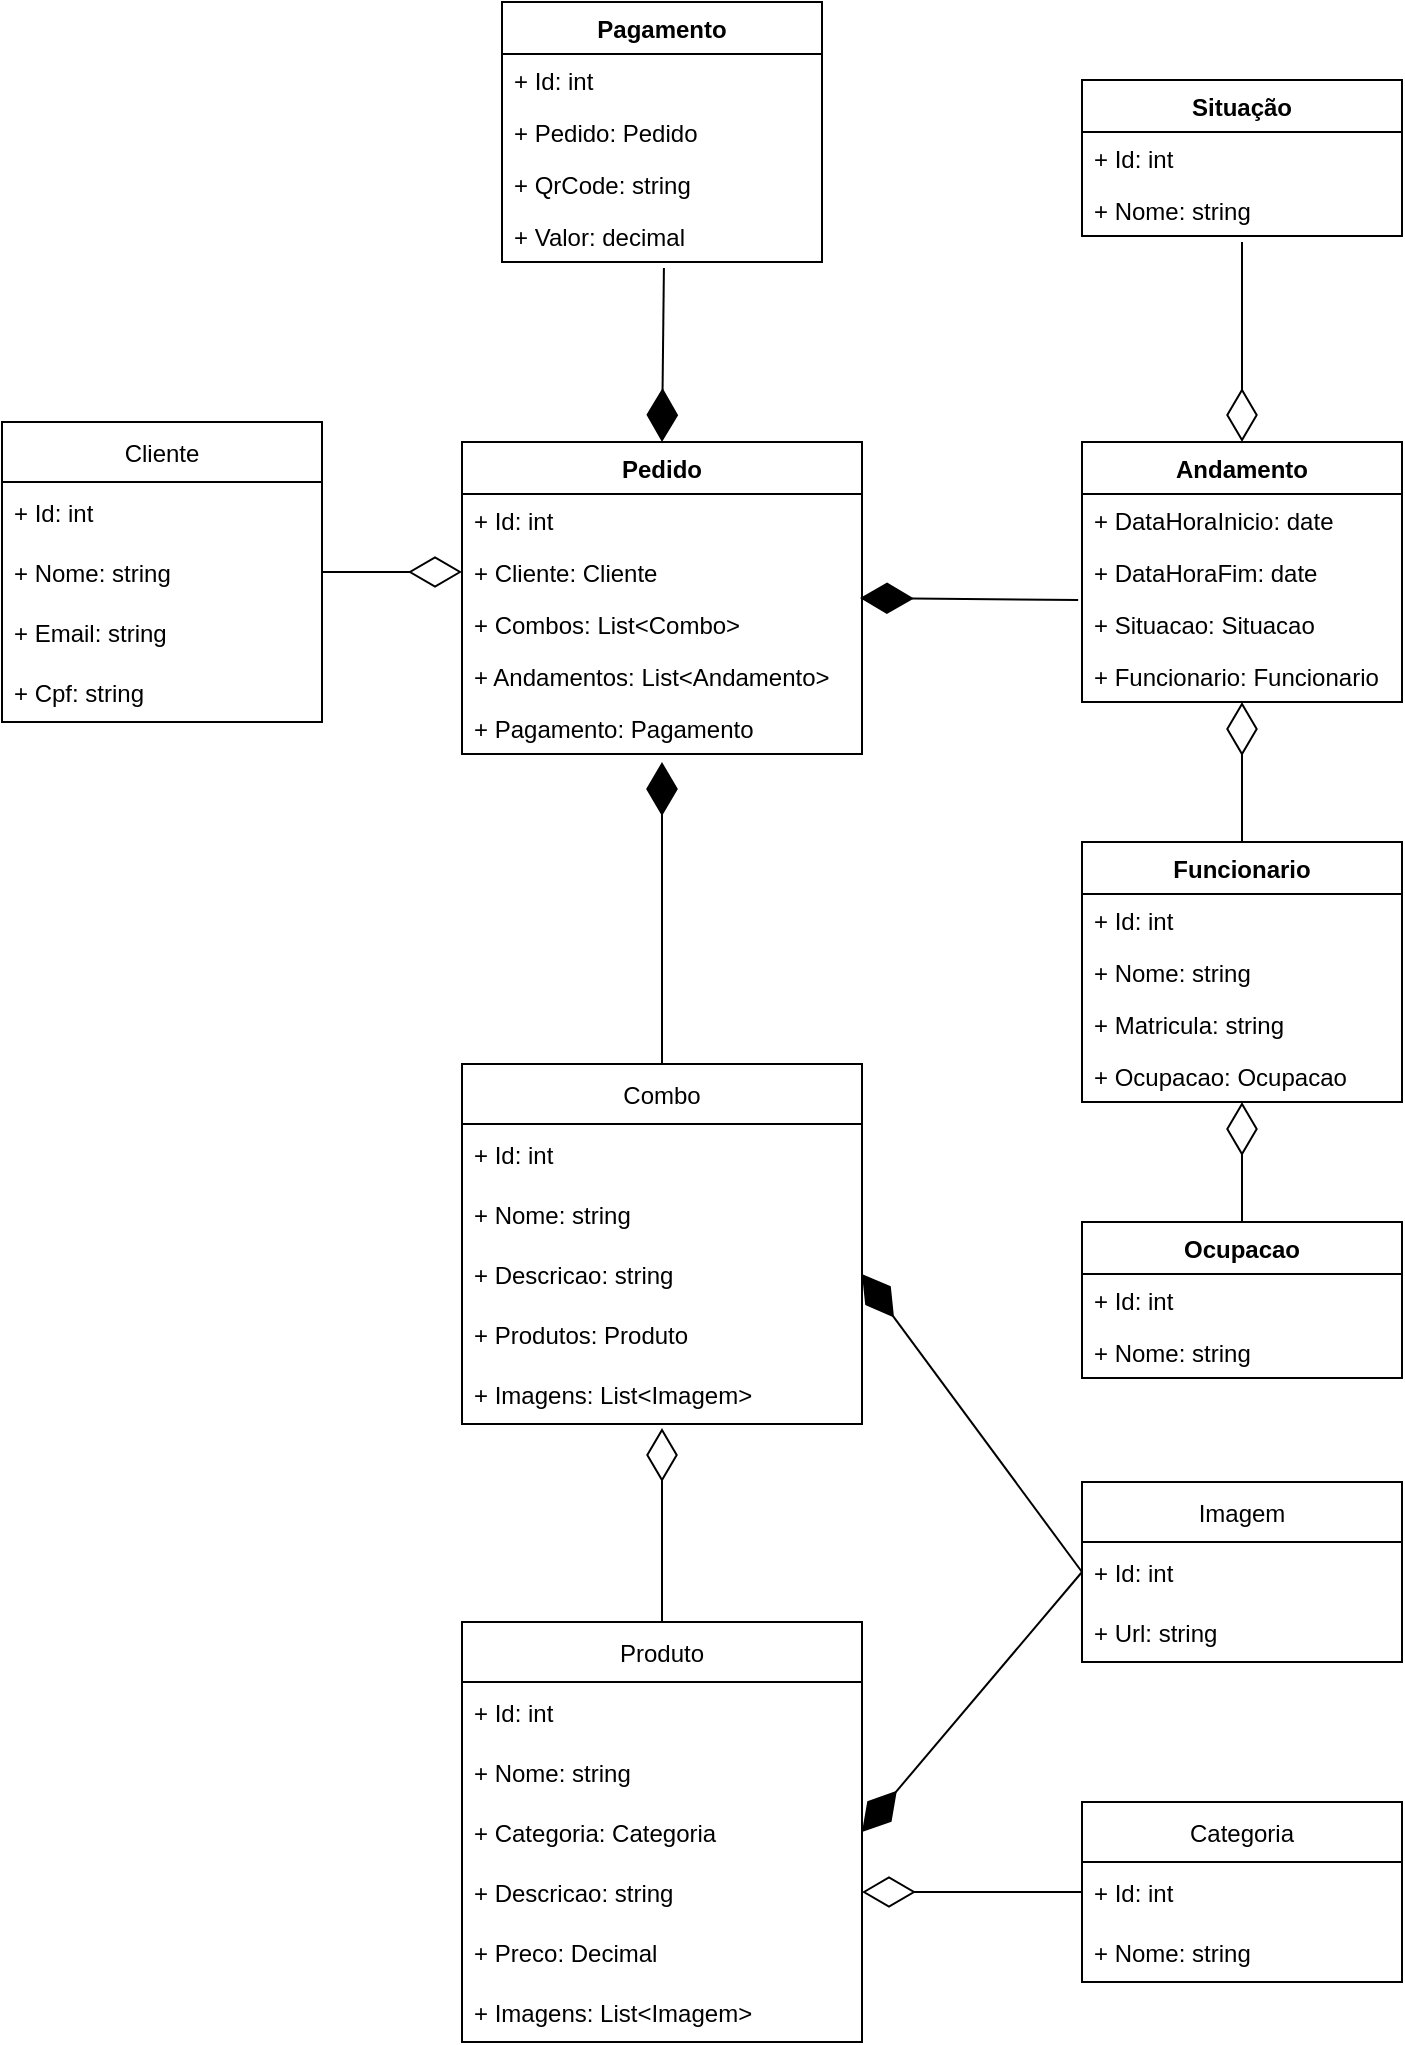<mxfile>
    <diagram id="C5RBs43oDa-KdzZeNtuy" name="Page-1">
        <mxGraphModel dx="759" dy="873" grid="1" gridSize="10" guides="1" tooltips="1" connect="1" arrows="1" fold="1" page="1" pageScale="1" pageWidth="827" pageHeight="1169" math="0" shadow="0">
            <root>
                <mxCell id="WIyWlLk6GJQsqaUBKTNV-0"/>
                <mxCell id="WIyWlLk6GJQsqaUBKTNV-1" parent="WIyWlLk6GJQsqaUBKTNV-0"/>
                <mxCell id="-P2IWpKRrS-IocOficTU-0" value="Cliente" style="swimlane;fontStyle=0;childLayout=stackLayout;horizontal=1;startSize=30;horizontalStack=0;resizeParent=1;resizeParentMax=0;resizeLast=0;collapsible=1;marginBottom=0;" parent="WIyWlLk6GJQsqaUBKTNV-1" vertex="1">
                    <mxGeometry x="50" y="250" width="160" height="150" as="geometry">
                        <mxRectangle x="120" y="80" width="70" height="30" as="alternateBounds"/>
                    </mxGeometry>
                </mxCell>
                <mxCell id="-P2IWpKRrS-IocOficTU-1" value="+ Id: int" style="text;strokeColor=none;fillColor=none;align=left;verticalAlign=middle;spacingLeft=4;spacingRight=4;overflow=hidden;points=[[0,0.5],[1,0.5]];portConstraint=eastwest;rotatable=0;" parent="-P2IWpKRrS-IocOficTU-0" vertex="1">
                    <mxGeometry y="30" width="160" height="30" as="geometry"/>
                </mxCell>
                <mxCell id="-P2IWpKRrS-IocOficTU-2" value="+ Nome: string" style="text;strokeColor=none;fillColor=none;align=left;verticalAlign=middle;spacingLeft=4;spacingRight=4;overflow=hidden;points=[[0,0.5],[1,0.5]];portConstraint=eastwest;rotatable=0;" parent="-P2IWpKRrS-IocOficTU-0" vertex="1">
                    <mxGeometry y="60" width="160" height="30" as="geometry"/>
                </mxCell>
                <mxCell id="-P2IWpKRrS-IocOficTU-3" value="+ Email: string" style="text;strokeColor=none;fillColor=none;align=left;verticalAlign=middle;spacingLeft=4;spacingRight=4;overflow=hidden;points=[[0,0.5],[1,0.5]];portConstraint=eastwest;rotatable=0;" parent="-P2IWpKRrS-IocOficTU-0" vertex="1">
                    <mxGeometry y="90" width="160" height="30" as="geometry"/>
                </mxCell>
                <mxCell id="-P2IWpKRrS-IocOficTU-9" value="+ Cpf: string" style="text;strokeColor=none;fillColor=none;align=left;verticalAlign=middle;spacingLeft=4;spacingRight=4;overflow=hidden;points=[[0,0.5],[1,0.5]];portConstraint=eastwest;rotatable=0;" parent="-P2IWpKRrS-IocOficTU-0" vertex="1">
                    <mxGeometry y="120" width="160" height="30" as="geometry"/>
                </mxCell>
                <mxCell id="-P2IWpKRrS-IocOficTU-10" value="Combo" style="swimlane;fontStyle=0;childLayout=stackLayout;horizontal=1;startSize=30;horizontalStack=0;resizeParent=1;resizeParentMax=0;resizeLast=0;collapsible=1;marginBottom=0;" parent="WIyWlLk6GJQsqaUBKTNV-1" vertex="1">
                    <mxGeometry x="280" y="571" width="200" height="180" as="geometry"/>
                </mxCell>
                <mxCell id="-P2IWpKRrS-IocOficTU-11" value="+ Id: int" style="text;strokeColor=none;fillColor=none;align=left;verticalAlign=middle;spacingLeft=4;spacingRight=4;overflow=hidden;points=[[0,0.5],[1,0.5]];portConstraint=eastwest;rotatable=0;" parent="-P2IWpKRrS-IocOficTU-10" vertex="1">
                    <mxGeometry y="30" width="200" height="30" as="geometry"/>
                </mxCell>
                <mxCell id="-P2IWpKRrS-IocOficTU-12" value="+ Nome: string" style="text;strokeColor=none;fillColor=none;align=left;verticalAlign=middle;spacingLeft=4;spacingRight=4;overflow=hidden;points=[[0,0.5],[1,0.5]];portConstraint=eastwest;rotatable=0;" parent="-P2IWpKRrS-IocOficTU-10" vertex="1">
                    <mxGeometry y="60" width="200" height="30" as="geometry"/>
                </mxCell>
                <mxCell id="-P2IWpKRrS-IocOficTU-13" value="+ Descricao: string" style="text;strokeColor=none;fillColor=none;align=left;verticalAlign=middle;spacingLeft=4;spacingRight=4;overflow=hidden;points=[[0,0.5],[1,0.5]];portConstraint=eastwest;rotatable=0;" parent="-P2IWpKRrS-IocOficTU-10" vertex="1">
                    <mxGeometry y="90" width="200" height="30" as="geometry"/>
                </mxCell>
                <mxCell id="-P2IWpKRrS-IocOficTU-29" value="+ Produtos: Produto" style="text;strokeColor=none;fillColor=none;align=left;verticalAlign=middle;spacingLeft=4;spacingRight=4;overflow=hidden;points=[[0,0.5],[1,0.5]];portConstraint=eastwest;rotatable=0;" parent="-P2IWpKRrS-IocOficTU-10" vertex="1">
                    <mxGeometry y="120" width="200" height="30" as="geometry"/>
                </mxCell>
                <mxCell id="-P2IWpKRrS-IocOficTU-87" value="+ Imagens: List&lt;Imagem&gt;" style="text;strokeColor=none;fillColor=none;align=left;verticalAlign=middle;spacingLeft=4;spacingRight=4;overflow=hidden;points=[[0,0.5],[1,0.5]];portConstraint=eastwest;rotatable=0;" parent="-P2IWpKRrS-IocOficTU-10" vertex="1">
                    <mxGeometry y="150" width="200" height="30" as="geometry"/>
                </mxCell>
                <mxCell id="-P2IWpKRrS-IocOficTU-14" value="Produto" style="swimlane;fontStyle=0;childLayout=stackLayout;horizontal=1;startSize=30;horizontalStack=0;resizeParent=1;resizeParentMax=0;resizeLast=0;collapsible=1;marginBottom=0;" parent="WIyWlLk6GJQsqaUBKTNV-1" vertex="1">
                    <mxGeometry x="280" y="850" width="200" height="210" as="geometry"/>
                </mxCell>
                <mxCell id="-P2IWpKRrS-IocOficTU-15" value="+ Id: int" style="text;strokeColor=none;fillColor=none;align=left;verticalAlign=middle;spacingLeft=4;spacingRight=4;overflow=hidden;points=[[0,0.5],[1,0.5]];portConstraint=eastwest;rotatable=0;" parent="-P2IWpKRrS-IocOficTU-14" vertex="1">
                    <mxGeometry y="30" width="200" height="30" as="geometry"/>
                </mxCell>
                <mxCell id="-P2IWpKRrS-IocOficTU-16" value="+ Nome: string" style="text;strokeColor=none;fillColor=none;align=left;verticalAlign=middle;spacingLeft=4;spacingRight=4;overflow=hidden;points=[[0,0.5],[1,0.5]];portConstraint=eastwest;rotatable=0;" parent="-P2IWpKRrS-IocOficTU-14" vertex="1">
                    <mxGeometry y="60" width="200" height="30" as="geometry"/>
                </mxCell>
                <mxCell id="-P2IWpKRrS-IocOficTU-17" value="+ Categoria: Categoria" style="text;strokeColor=none;fillColor=none;align=left;verticalAlign=middle;spacingLeft=4;spacingRight=4;overflow=hidden;points=[[0,0.5],[1,0.5]];portConstraint=eastwest;rotatable=0;" parent="-P2IWpKRrS-IocOficTU-14" vertex="1">
                    <mxGeometry y="90" width="200" height="30" as="geometry"/>
                </mxCell>
                <mxCell id="-P2IWpKRrS-IocOficTU-22" value="+ Descricao: string" style="text;strokeColor=none;fillColor=none;align=left;verticalAlign=middle;spacingLeft=4;spacingRight=4;overflow=hidden;points=[[0,0.5],[1,0.5]];portConstraint=eastwest;rotatable=0;" parent="-P2IWpKRrS-IocOficTU-14" vertex="1">
                    <mxGeometry y="120" width="200" height="30" as="geometry"/>
                </mxCell>
                <mxCell id="-P2IWpKRrS-IocOficTU-23" value="+ Preco: Decimal" style="text;strokeColor=none;fillColor=none;align=left;verticalAlign=middle;spacingLeft=4;spacingRight=4;overflow=hidden;points=[[0,0.5],[1,0.5]];portConstraint=eastwest;rotatable=0;" parent="-P2IWpKRrS-IocOficTU-14" vertex="1">
                    <mxGeometry y="150" width="200" height="30" as="geometry"/>
                </mxCell>
                <mxCell id="-P2IWpKRrS-IocOficTU-28" value="+ Imagens: List&lt;Imagem&gt;" style="text;strokeColor=none;fillColor=none;align=left;verticalAlign=middle;spacingLeft=4;spacingRight=4;overflow=hidden;points=[[0,0.5],[1,0.5]];portConstraint=eastwest;rotatable=0;" parent="-P2IWpKRrS-IocOficTU-14" vertex="1">
                    <mxGeometry y="180" width="200" height="30" as="geometry"/>
                </mxCell>
                <mxCell id="-P2IWpKRrS-IocOficTU-18" value="Categoria" style="swimlane;fontStyle=0;childLayout=stackLayout;horizontal=1;startSize=30;horizontalStack=0;resizeParent=1;resizeParentMax=0;resizeLast=0;collapsible=1;marginBottom=0;" parent="WIyWlLk6GJQsqaUBKTNV-1" vertex="1">
                    <mxGeometry x="590" y="940" width="160" height="90" as="geometry"/>
                </mxCell>
                <mxCell id="-P2IWpKRrS-IocOficTU-19" value="+ Id: int" style="text;strokeColor=none;fillColor=none;align=left;verticalAlign=middle;spacingLeft=4;spacingRight=4;overflow=hidden;points=[[0,0.5],[1,0.5]];portConstraint=eastwest;rotatable=0;" parent="-P2IWpKRrS-IocOficTU-18" vertex="1">
                    <mxGeometry y="30" width="160" height="30" as="geometry"/>
                </mxCell>
                <mxCell id="-P2IWpKRrS-IocOficTU-20" value="+ Nome: string" style="text;strokeColor=none;fillColor=none;align=left;verticalAlign=middle;spacingLeft=4;spacingRight=4;overflow=hidden;points=[[0,0.5],[1,0.5]];portConstraint=eastwest;rotatable=0;" parent="-P2IWpKRrS-IocOficTU-18" vertex="1">
                    <mxGeometry y="60" width="160" height="30" as="geometry"/>
                </mxCell>
                <mxCell id="-P2IWpKRrS-IocOficTU-24" value="Imagem" style="swimlane;fontStyle=0;childLayout=stackLayout;horizontal=1;startSize=30;horizontalStack=0;resizeParent=1;resizeParentMax=0;resizeLast=0;collapsible=1;marginBottom=0;" parent="WIyWlLk6GJQsqaUBKTNV-1" vertex="1">
                    <mxGeometry x="590" y="780" width="160" height="90" as="geometry"/>
                </mxCell>
                <mxCell id="-P2IWpKRrS-IocOficTU-25" value="+ Id: int" style="text;strokeColor=none;fillColor=none;align=left;verticalAlign=middle;spacingLeft=4;spacingRight=4;overflow=hidden;points=[[0,0.5],[1,0.5]];portConstraint=eastwest;rotatable=0;" parent="-P2IWpKRrS-IocOficTU-24" vertex="1">
                    <mxGeometry y="30" width="160" height="30" as="geometry"/>
                </mxCell>
                <mxCell id="-P2IWpKRrS-IocOficTU-26" value="+ Url: string" style="text;strokeColor=none;fillColor=none;align=left;verticalAlign=middle;spacingLeft=4;spacingRight=4;overflow=hidden;points=[[0,0.5],[1,0.5]];portConstraint=eastwest;rotatable=0;" parent="-P2IWpKRrS-IocOficTU-24" vertex="1">
                    <mxGeometry y="60" width="160" height="30" as="geometry"/>
                </mxCell>
                <mxCell id="-P2IWpKRrS-IocOficTU-32" value="Pedido" style="swimlane;fontStyle=1;align=center;verticalAlign=top;childLayout=stackLayout;horizontal=1;startSize=26;horizontalStack=0;resizeParent=1;resizeParentMax=0;resizeLast=0;collapsible=1;marginBottom=0;" parent="WIyWlLk6GJQsqaUBKTNV-1" vertex="1">
                    <mxGeometry x="280" y="260" width="200" height="156" as="geometry"/>
                </mxCell>
                <mxCell id="-P2IWpKRrS-IocOficTU-33" value="+ Id: int" style="text;strokeColor=none;fillColor=none;align=left;verticalAlign=top;spacingLeft=4;spacingRight=4;overflow=hidden;rotatable=0;points=[[0,0.5],[1,0.5]];portConstraint=eastwest;" parent="-P2IWpKRrS-IocOficTU-32" vertex="1">
                    <mxGeometry y="26" width="200" height="26" as="geometry"/>
                </mxCell>
                <mxCell id="-P2IWpKRrS-IocOficTU-37" value="+ Cliente: Cliente" style="text;strokeColor=none;fillColor=none;align=left;verticalAlign=top;spacingLeft=4;spacingRight=4;overflow=hidden;rotatable=0;points=[[0,0.5],[1,0.5]];portConstraint=eastwest;" parent="-P2IWpKRrS-IocOficTU-32" vertex="1">
                    <mxGeometry y="52" width="200" height="26" as="geometry"/>
                </mxCell>
                <mxCell id="-P2IWpKRrS-IocOficTU-38" value="+ Combos: List&lt;Combo&gt;" style="text;strokeColor=none;fillColor=none;align=left;verticalAlign=top;spacingLeft=4;spacingRight=4;overflow=hidden;rotatable=0;points=[[0,0.5],[1,0.5]];portConstraint=eastwest;" parent="-P2IWpKRrS-IocOficTU-32" vertex="1">
                    <mxGeometry y="78" width="200" height="26" as="geometry"/>
                </mxCell>
                <mxCell id="-P2IWpKRrS-IocOficTU-35" value="+ Andamentos: List&lt;Andamento&gt;" style="text;strokeColor=none;fillColor=none;align=left;verticalAlign=top;spacingLeft=4;spacingRight=4;overflow=hidden;rotatable=0;points=[[0,0.5],[1,0.5]];portConstraint=eastwest;" parent="-P2IWpKRrS-IocOficTU-32" vertex="1">
                    <mxGeometry y="104" width="200" height="26" as="geometry"/>
                </mxCell>
                <mxCell id="-P2IWpKRrS-IocOficTU-95" value="+ Pagamento: Pagamento" style="text;strokeColor=none;fillColor=none;align=left;verticalAlign=top;spacingLeft=4;spacingRight=4;overflow=hidden;rotatable=0;points=[[0,0.5],[1,0.5]];portConstraint=eastwest;" parent="-P2IWpKRrS-IocOficTU-32" vertex="1">
                    <mxGeometry y="130" width="200" height="26" as="geometry"/>
                </mxCell>
                <mxCell id="-P2IWpKRrS-IocOficTU-48" value="Pagamento" style="swimlane;fontStyle=1;align=center;verticalAlign=top;childLayout=stackLayout;horizontal=1;startSize=26;horizontalStack=0;resizeParent=1;resizeParentMax=0;resizeLast=0;collapsible=1;marginBottom=0;" parent="WIyWlLk6GJQsqaUBKTNV-1" vertex="1">
                    <mxGeometry x="300" y="40" width="160" height="130" as="geometry"/>
                </mxCell>
                <mxCell id="-P2IWpKRrS-IocOficTU-49" value="+ Id: int" style="text;strokeColor=none;fillColor=none;align=left;verticalAlign=top;spacingLeft=4;spacingRight=4;overflow=hidden;rotatable=0;points=[[0,0.5],[1,0.5]];portConstraint=eastwest;" parent="-P2IWpKRrS-IocOficTU-48" vertex="1">
                    <mxGeometry y="26" width="160" height="26" as="geometry"/>
                </mxCell>
                <mxCell id="-P2IWpKRrS-IocOficTU-51" value="+ Pedido: Pedido" style="text;strokeColor=none;fillColor=none;align=left;verticalAlign=top;spacingLeft=4;spacingRight=4;overflow=hidden;rotatable=0;points=[[0,0.5],[1,0.5]];portConstraint=eastwest;" parent="-P2IWpKRrS-IocOficTU-48" vertex="1">
                    <mxGeometry y="52" width="160" height="26" as="geometry"/>
                </mxCell>
                <mxCell id="-P2IWpKRrS-IocOficTU-58" value="+ QrCode: string" style="text;strokeColor=none;fillColor=none;align=left;verticalAlign=top;spacingLeft=4;spacingRight=4;overflow=hidden;rotatable=0;points=[[0,0.5],[1,0.5]];portConstraint=eastwest;" parent="-P2IWpKRrS-IocOficTU-48" vertex="1">
                    <mxGeometry y="78" width="160" height="26" as="geometry"/>
                </mxCell>
                <mxCell id="-P2IWpKRrS-IocOficTU-66" value="+ Valor: decimal" style="text;strokeColor=none;fillColor=none;align=left;verticalAlign=top;spacingLeft=4;spacingRight=4;overflow=hidden;rotatable=0;points=[[0,0.5],[1,0.5]];portConstraint=eastwest;" parent="-P2IWpKRrS-IocOficTU-48" vertex="1">
                    <mxGeometry y="104" width="160" height="26" as="geometry"/>
                </mxCell>
                <mxCell id="-P2IWpKRrS-IocOficTU-60" value="Andamento" style="swimlane;fontStyle=1;align=center;verticalAlign=top;childLayout=stackLayout;horizontal=1;startSize=26;horizontalStack=0;resizeParent=1;resizeParentMax=0;resizeLast=0;collapsible=1;marginBottom=0;" parent="WIyWlLk6GJQsqaUBKTNV-1" vertex="1">
                    <mxGeometry x="590" y="260" width="160" height="130" as="geometry"/>
                </mxCell>
                <mxCell id="-P2IWpKRrS-IocOficTU-61" value="+ DataHoraInicio: date" style="text;strokeColor=none;fillColor=none;align=left;verticalAlign=top;spacingLeft=4;spacingRight=4;overflow=hidden;rotatable=0;points=[[0,0.5],[1,0.5]];portConstraint=eastwest;" parent="-P2IWpKRrS-IocOficTU-60" vertex="1">
                    <mxGeometry y="26" width="160" height="26" as="geometry"/>
                </mxCell>
                <mxCell id="-P2IWpKRrS-IocOficTU-64" value="+ DataHoraFim: date" style="text;strokeColor=none;fillColor=none;align=left;verticalAlign=top;spacingLeft=4;spacingRight=4;overflow=hidden;rotatable=0;points=[[0,0.5],[1,0.5]];portConstraint=eastwest;" parent="-P2IWpKRrS-IocOficTU-60" vertex="1">
                    <mxGeometry y="52" width="160" height="26" as="geometry"/>
                </mxCell>
                <mxCell id="-P2IWpKRrS-IocOficTU-65" value="+ Situacao: Situacao" style="text;strokeColor=none;fillColor=none;align=left;verticalAlign=top;spacingLeft=4;spacingRight=4;overflow=hidden;rotatable=0;points=[[0,0.5],[1,0.5]];portConstraint=eastwest;" parent="-P2IWpKRrS-IocOficTU-60" vertex="1">
                    <mxGeometry y="78" width="160" height="26" as="geometry"/>
                </mxCell>
                <mxCell id="-P2IWpKRrS-IocOficTU-79" value="+ Funcionario: Funcionario" style="text;strokeColor=none;fillColor=none;align=left;verticalAlign=top;spacingLeft=4;spacingRight=4;overflow=hidden;rotatable=0;points=[[0,0.5],[1,0.5]];portConstraint=eastwest;" parent="-P2IWpKRrS-IocOficTU-60" vertex="1">
                    <mxGeometry y="104" width="160" height="26" as="geometry"/>
                </mxCell>
                <mxCell id="-P2IWpKRrS-IocOficTU-67" value="Funcionario" style="swimlane;fontStyle=1;align=center;verticalAlign=top;childLayout=stackLayout;horizontal=1;startSize=26;horizontalStack=0;resizeParent=1;resizeParentMax=0;resizeLast=0;collapsible=1;marginBottom=0;" parent="WIyWlLk6GJQsqaUBKTNV-1" vertex="1">
                    <mxGeometry x="590" y="460" width="160" height="130" as="geometry"/>
                </mxCell>
                <mxCell id="-P2IWpKRrS-IocOficTU-68" value="+ Id: int" style="text;strokeColor=none;fillColor=none;align=left;verticalAlign=top;spacingLeft=4;spacingRight=4;overflow=hidden;rotatable=0;points=[[0,0.5],[1,0.5]];portConstraint=eastwest;" parent="-P2IWpKRrS-IocOficTU-67" vertex="1">
                    <mxGeometry y="26" width="160" height="26" as="geometry"/>
                </mxCell>
                <mxCell id="-P2IWpKRrS-IocOficTU-71" value="+ Nome: string" style="text;strokeColor=none;fillColor=none;align=left;verticalAlign=top;spacingLeft=4;spacingRight=4;overflow=hidden;rotatable=0;points=[[0,0.5],[1,0.5]];portConstraint=eastwest;" parent="-P2IWpKRrS-IocOficTU-67" vertex="1">
                    <mxGeometry y="52" width="160" height="26" as="geometry"/>
                </mxCell>
                <mxCell id="-P2IWpKRrS-IocOficTU-72" value="+ Matricula: string" style="text;strokeColor=none;fillColor=none;align=left;verticalAlign=top;spacingLeft=4;spacingRight=4;overflow=hidden;rotatable=0;points=[[0,0.5],[1,0.5]];portConstraint=eastwest;" parent="-P2IWpKRrS-IocOficTU-67" vertex="1">
                    <mxGeometry y="78" width="160" height="26" as="geometry"/>
                </mxCell>
                <mxCell id="-P2IWpKRrS-IocOficTU-73" value="+ Ocupacao: Ocupacao" style="text;strokeColor=none;fillColor=none;align=left;verticalAlign=top;spacingLeft=4;spacingRight=4;overflow=hidden;rotatable=0;points=[[0,0.5],[1,0.5]];portConstraint=eastwest;" parent="-P2IWpKRrS-IocOficTU-67" vertex="1">
                    <mxGeometry y="104" width="160" height="26" as="geometry"/>
                </mxCell>
                <mxCell id="-P2IWpKRrS-IocOficTU-74" value="Ocupacao" style="swimlane;fontStyle=1;align=center;verticalAlign=top;childLayout=stackLayout;horizontal=1;startSize=26;horizontalStack=0;resizeParent=1;resizeParentMax=0;resizeLast=0;collapsible=1;marginBottom=0;" parent="WIyWlLk6GJQsqaUBKTNV-1" vertex="1">
                    <mxGeometry x="590" y="650" width="160" height="78" as="geometry"/>
                </mxCell>
                <mxCell id="-P2IWpKRrS-IocOficTU-75" value="+ Id: int" style="text;strokeColor=none;fillColor=none;align=left;verticalAlign=top;spacingLeft=4;spacingRight=4;overflow=hidden;rotatable=0;points=[[0,0.5],[1,0.5]];portConstraint=eastwest;" parent="-P2IWpKRrS-IocOficTU-74" vertex="1">
                    <mxGeometry y="26" width="160" height="26" as="geometry"/>
                </mxCell>
                <mxCell id="-P2IWpKRrS-IocOficTU-78" value="+ Nome: string" style="text;strokeColor=none;fillColor=none;align=left;verticalAlign=top;spacingLeft=4;spacingRight=4;overflow=hidden;rotatable=0;points=[[0,0.5],[1,0.5]];portConstraint=eastwest;" parent="-P2IWpKRrS-IocOficTU-74" vertex="1">
                    <mxGeometry y="52" width="160" height="26" as="geometry"/>
                </mxCell>
                <mxCell id="ESTt7XhAj1pih9UuOWG--0" value="" style="endArrow=diamondThin;endFill=1;endSize=24;html=1;rounded=0;entryX=0.995;entryY=0;entryDx=0;entryDy=0;exitX=-0.012;exitY=0.038;exitDx=0;exitDy=0;entryPerimeter=0;exitPerimeter=0;" parent="WIyWlLk6GJQsqaUBKTNV-1" source="-P2IWpKRrS-IocOficTU-65" target="-P2IWpKRrS-IocOficTU-38" edge="1">
                    <mxGeometry width="160" relative="1" as="geometry">
                        <mxPoint x="560" y="570" as="sourcePoint"/>
                        <mxPoint x="720" y="570" as="targetPoint"/>
                    </mxGeometry>
                </mxCell>
                <mxCell id="ESTt7XhAj1pih9UuOWG--1" value="" style="endArrow=diamondThin;endFill=1;endSize=24;html=1;rounded=0;entryX=0.5;entryY=0;entryDx=0;entryDy=0;exitX=0.506;exitY=1.115;exitDx=0;exitDy=0;exitPerimeter=0;" parent="WIyWlLk6GJQsqaUBKTNV-1" source="-P2IWpKRrS-IocOficTU-66" target="-P2IWpKRrS-IocOficTU-32" edge="1">
                    <mxGeometry width="160" relative="1" as="geometry">
                        <mxPoint x="560" y="540" as="sourcePoint"/>
                        <mxPoint x="720" y="540" as="targetPoint"/>
                    </mxGeometry>
                </mxCell>
                <mxCell id="ESTt7XhAj1pih9UuOWG--3" value="" style="endArrow=diamondThin;endFill=0;endSize=24;html=1;rounded=0;exitX=0.5;exitY=0;exitDx=0;exitDy=0;entryX=0.5;entryY=1;entryDx=0;entryDy=0;entryPerimeter=0;" parent="WIyWlLk6GJQsqaUBKTNV-1" source="-P2IWpKRrS-IocOficTU-67" target="-P2IWpKRrS-IocOficTU-79" edge="1">
                    <mxGeometry width="160" relative="1" as="geometry">
                        <mxPoint x="560" y="570" as="sourcePoint"/>
                        <mxPoint x="660" y="400" as="targetPoint"/>
                    </mxGeometry>
                </mxCell>
                <mxCell id="ESTt7XhAj1pih9UuOWG--4" value="" style="endArrow=diamondThin;endFill=0;endSize=24;html=1;rounded=0;entryX=0.5;entryY=1;entryDx=0;entryDy=0;exitX=0.5;exitY=0;exitDx=0;exitDy=0;" parent="WIyWlLk6GJQsqaUBKTNV-1" source="-P2IWpKRrS-IocOficTU-74" target="-P2IWpKRrS-IocOficTU-67" edge="1">
                    <mxGeometry width="160" relative="1" as="geometry">
                        <mxPoint x="910" y="480" as="sourcePoint"/>
                        <mxPoint x="720" y="570" as="targetPoint"/>
                    </mxGeometry>
                </mxCell>
                <mxCell id="ESTt7XhAj1pih9UuOWG--5" value="" style="endArrow=diamondThin;endFill=0;endSize=24;html=1;rounded=0;entryX=0;entryY=0.5;entryDx=0;entryDy=0;" parent="WIyWlLk6GJQsqaUBKTNV-1" source="-P2IWpKRrS-IocOficTU-2" target="-P2IWpKRrS-IocOficTU-37" edge="1">
                    <mxGeometry width="160" relative="1" as="geometry">
                        <mxPoint x="560" y="570" as="sourcePoint"/>
                        <mxPoint x="720" y="570" as="targetPoint"/>
                    </mxGeometry>
                </mxCell>
                <mxCell id="ESTt7XhAj1pih9UuOWG--8" value="" style="endArrow=diamondThin;endFill=1;endSize=24;html=1;rounded=0;exitX=0.5;exitY=0;exitDx=0;exitDy=0;" parent="WIyWlLk6GJQsqaUBKTNV-1" source="-P2IWpKRrS-IocOficTU-10" edge="1">
                    <mxGeometry width="160" relative="1" as="geometry">
                        <mxPoint x="560" y="570" as="sourcePoint"/>
                        <mxPoint x="380" y="420" as="targetPoint"/>
                    </mxGeometry>
                </mxCell>
                <mxCell id="ESTt7XhAj1pih9UuOWG--11" value="" style="endArrow=diamondThin;endFill=1;endSize=24;html=1;rounded=0;entryX=1;entryY=0.5;entryDx=0;entryDy=0;exitX=0;exitY=0.5;exitDx=0;exitDy=0;" parent="WIyWlLk6GJQsqaUBKTNV-1" source="-P2IWpKRrS-IocOficTU-25" target="-P2IWpKRrS-IocOficTU-17" edge="1">
                    <mxGeometry width="160" relative="1" as="geometry">
                        <mxPoint x="590" y="730" as="sourcePoint"/>
                        <mxPoint x="720" y="770" as="targetPoint"/>
                    </mxGeometry>
                </mxCell>
                <mxCell id="ESTt7XhAj1pih9UuOWG--12" value="" style="endArrow=diamondThin;endFill=1;endSize=24;html=1;rounded=0;entryX=1;entryY=0.5;entryDx=0;entryDy=0;exitX=0;exitY=0.5;exitDx=0;exitDy=0;" parent="WIyWlLk6GJQsqaUBKTNV-1" source="-P2IWpKRrS-IocOficTU-25" target="-P2IWpKRrS-IocOficTU-13" edge="1">
                    <mxGeometry width="160" relative="1" as="geometry">
                        <mxPoint x="560" y="770" as="sourcePoint"/>
                        <mxPoint x="720" y="770" as="targetPoint"/>
                    </mxGeometry>
                </mxCell>
                <mxCell id="ESTt7XhAj1pih9UuOWG--13" value="" style="endArrow=diamondThin;endFill=0;endSize=24;html=1;rounded=0;entryX=0.5;entryY=1.067;entryDx=0;entryDy=0;entryPerimeter=0;exitX=0.5;exitY=0;exitDx=0;exitDy=0;" parent="WIyWlLk6GJQsqaUBKTNV-1" source="-P2IWpKRrS-IocOficTU-14" target="-P2IWpKRrS-IocOficTU-87" edge="1">
                    <mxGeometry width="160" relative="1" as="geometry">
                        <mxPoint x="560" y="770" as="sourcePoint"/>
                        <mxPoint x="720" y="770" as="targetPoint"/>
                    </mxGeometry>
                </mxCell>
                <mxCell id="ESTt7XhAj1pih9UuOWG--14" value="" style="endArrow=diamondThin;endFill=0;endSize=24;html=1;rounded=0;entryX=1;entryY=0.5;entryDx=0;entryDy=0;exitX=0;exitY=0.5;exitDx=0;exitDy=0;" parent="WIyWlLk6GJQsqaUBKTNV-1" source="-P2IWpKRrS-IocOficTU-19" target="-P2IWpKRrS-IocOficTU-22" edge="1">
                    <mxGeometry width="160" relative="1" as="geometry">
                        <mxPoint x="560" y="770" as="sourcePoint"/>
                        <mxPoint x="720" y="770" as="targetPoint"/>
                    </mxGeometry>
                </mxCell>
                <mxCell id="2" value="Situação" style="swimlane;fontStyle=1;align=center;verticalAlign=top;childLayout=stackLayout;horizontal=1;startSize=26;horizontalStack=0;resizeParent=1;resizeParentMax=0;resizeLast=0;collapsible=1;marginBottom=0;" parent="WIyWlLk6GJQsqaUBKTNV-1" vertex="1">
                    <mxGeometry x="590" y="79" width="160" height="78" as="geometry"/>
                </mxCell>
                <mxCell id="3" value="+ Id: int" style="text;strokeColor=none;fillColor=none;align=left;verticalAlign=top;spacingLeft=4;spacingRight=4;overflow=hidden;rotatable=0;points=[[0,0.5],[1,0.5]];portConstraint=eastwest;" parent="2" vertex="1">
                    <mxGeometry y="26" width="160" height="26" as="geometry"/>
                </mxCell>
                <mxCell id="4" value="+ Nome: string" style="text;strokeColor=none;fillColor=none;align=left;verticalAlign=top;spacingLeft=4;spacingRight=4;overflow=hidden;rotatable=0;points=[[0,0.5],[1,0.5]];portConstraint=eastwest;" parent="2" vertex="1">
                    <mxGeometry y="52" width="160" height="26" as="geometry"/>
                </mxCell>
                <mxCell id="7" value="" style="endArrow=diamondThin;endFill=0;endSize=24;html=1;rounded=0;entryX=0.5;entryY=0;entryDx=0;entryDy=0;" parent="WIyWlLk6GJQsqaUBKTNV-1" target="-P2IWpKRrS-IocOficTU-60" edge="1">
                    <mxGeometry width="160" relative="1" as="geometry">
                        <mxPoint x="670" y="160" as="sourcePoint"/>
                        <mxPoint x="700" y="196" as="targetPoint"/>
                    </mxGeometry>
                </mxCell>
            </root>
        </mxGraphModel>
    </diagram>
</mxfile>